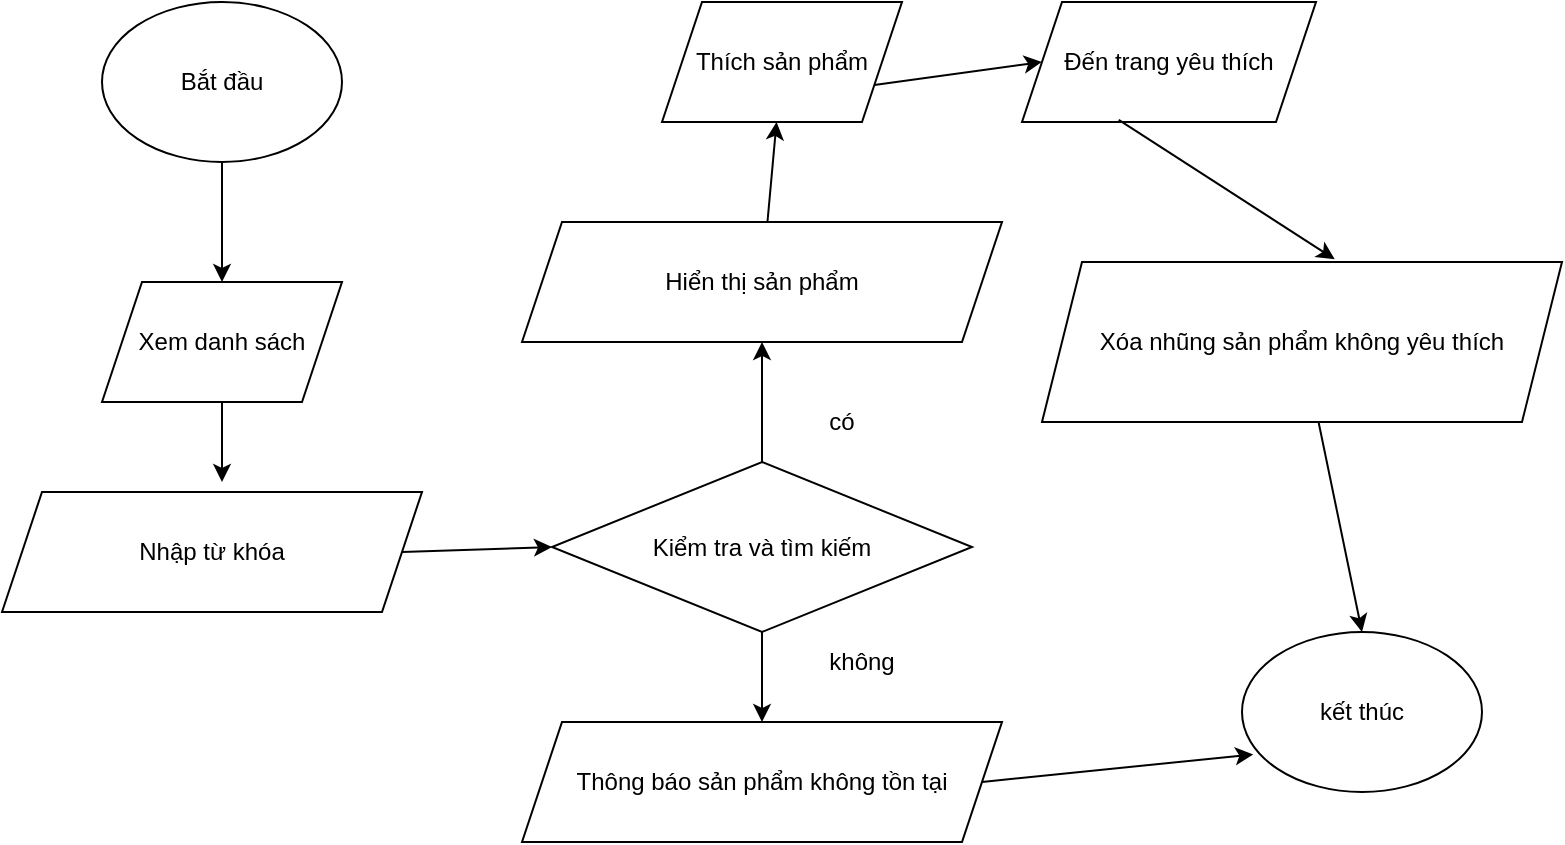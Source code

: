 <mxfile version="18.1.3" type="github">
  <diagram id="s9yiXaFYL5x4MdVWGGa1" name="Page-1">
    <mxGraphModel dx="1038" dy="547" grid="1" gridSize="10" guides="1" tooltips="1" connect="1" arrows="1" fold="1" page="1" pageScale="1" pageWidth="1654" pageHeight="2336" math="0" shadow="0">
      <root>
        <mxCell id="0" />
        <mxCell id="1" parent="0" />
        <mxCell id="kFVsWNj93qaaP_Dc7nVV-2" value="Bắt đầu" style="ellipse;whiteSpace=wrap;html=1;" vertex="1" parent="1">
          <mxGeometry x="340" y="60" width="120" height="80" as="geometry" />
        </mxCell>
        <mxCell id="kFVsWNj93qaaP_Dc7nVV-3" value="Xem danh sách" style="shape=parallelogram;perimeter=parallelogramPerimeter;whiteSpace=wrap;html=1;fixedSize=1;" vertex="1" parent="1">
          <mxGeometry x="340" y="200" width="120" height="60" as="geometry" />
        </mxCell>
        <mxCell id="kFVsWNj93qaaP_Dc7nVV-9" value="" style="endArrow=classic;html=1;rounded=0;entryX=0.5;entryY=1;entryDx=0;entryDy=0;" edge="1" parent="1" source="kFVsWNj93qaaP_Dc7nVV-14">
          <mxGeometry width="50" height="50" relative="1" as="geometry">
            <mxPoint x="710" y="110" as="sourcePoint" />
            <mxPoint x="670" y="230" as="targetPoint" />
          </mxGeometry>
        </mxCell>
        <mxCell id="kFVsWNj93qaaP_Dc7nVV-11" value="" style="endArrow=classic;html=1;rounded=0;exitX=0.5;exitY=1;exitDx=0;exitDy=0;" edge="1" parent="1" source="kFVsWNj93qaaP_Dc7nVV-2" target="kFVsWNj93qaaP_Dc7nVV-3">
          <mxGeometry width="50" height="50" relative="1" as="geometry">
            <mxPoint x="500" y="290" as="sourcePoint" />
            <mxPoint x="550" y="240" as="targetPoint" />
          </mxGeometry>
        </mxCell>
        <mxCell id="kFVsWNj93qaaP_Dc7nVV-12" value="" style="endArrow=classic;html=1;rounded=0;exitX=0.5;exitY=1;exitDx=0;exitDy=0;" edge="1" parent="1" source="kFVsWNj93qaaP_Dc7nVV-3">
          <mxGeometry width="50" height="50" relative="1" as="geometry">
            <mxPoint x="500" y="290" as="sourcePoint" />
            <mxPoint x="400" y="300" as="targetPoint" />
          </mxGeometry>
        </mxCell>
        <mxCell id="kFVsWNj93qaaP_Dc7nVV-13" value="Nhập từ khóa" style="shape=parallelogram;perimeter=parallelogramPerimeter;whiteSpace=wrap;html=1;fixedSize=1;" vertex="1" parent="1">
          <mxGeometry x="290" y="305" width="210" height="60" as="geometry" />
        </mxCell>
        <mxCell id="kFVsWNj93qaaP_Dc7nVV-14" value="Kiểm tra và tìm kiếm" style="rhombus;whiteSpace=wrap;html=1;" vertex="1" parent="1">
          <mxGeometry x="565" y="290" width="210" height="85" as="geometry" />
        </mxCell>
        <mxCell id="kFVsWNj93qaaP_Dc7nVV-15" value="" style="endArrow=classic;html=1;rounded=0;exitX=1;exitY=0.5;exitDx=0;exitDy=0;entryX=0;entryY=0.5;entryDx=0;entryDy=0;" edge="1" parent="1" source="kFVsWNj93qaaP_Dc7nVV-13" target="kFVsWNj93qaaP_Dc7nVV-14">
          <mxGeometry width="50" height="50" relative="1" as="geometry">
            <mxPoint x="500" y="350" as="sourcePoint" />
            <mxPoint x="550" y="300" as="targetPoint" />
          </mxGeometry>
        </mxCell>
        <mxCell id="kFVsWNj93qaaP_Dc7nVV-17" value="Thông báo sản phẩm không tồn tại" style="shape=parallelogram;perimeter=parallelogramPerimeter;whiteSpace=wrap;html=1;fixedSize=1;" vertex="1" parent="1">
          <mxGeometry x="550" y="420" width="240" height="60" as="geometry" />
        </mxCell>
        <mxCell id="kFVsWNj93qaaP_Dc7nVV-18" value="" style="endArrow=classic;html=1;rounded=0;exitX=0.5;exitY=1;exitDx=0;exitDy=0;entryX=0.5;entryY=0;entryDx=0;entryDy=0;" edge="1" parent="1" source="kFVsWNj93qaaP_Dc7nVV-14" target="kFVsWNj93qaaP_Dc7nVV-17">
          <mxGeometry width="50" height="50" relative="1" as="geometry">
            <mxPoint x="500" y="430" as="sourcePoint" />
            <mxPoint x="550" y="380" as="targetPoint" />
          </mxGeometry>
        </mxCell>
        <mxCell id="kFVsWNj93qaaP_Dc7nVV-19" value="Hiển thị sản phẩm" style="shape=parallelogram;perimeter=parallelogramPerimeter;whiteSpace=wrap;html=1;fixedSize=1;" vertex="1" parent="1">
          <mxGeometry x="550" y="170" width="240" height="60" as="geometry" />
        </mxCell>
        <mxCell id="kFVsWNj93qaaP_Dc7nVV-20" value="kết thúc" style="ellipse;whiteSpace=wrap;html=1;" vertex="1" parent="1">
          <mxGeometry x="910" y="375" width="120" height="80" as="geometry" />
        </mxCell>
        <mxCell id="kFVsWNj93qaaP_Dc7nVV-22" value="" style="endArrow=classic;html=1;rounded=0;entryX=0.047;entryY=0.765;entryDx=0;entryDy=0;exitX=1;exitY=0.5;exitDx=0;exitDy=0;entryPerimeter=0;" edge="1" parent="1" source="kFVsWNj93qaaP_Dc7nVV-17" target="kFVsWNj93qaaP_Dc7nVV-20">
          <mxGeometry width="50" height="50" relative="1" as="geometry">
            <mxPoint x="500" y="360" as="sourcePoint" />
            <mxPoint x="550" y="310" as="targetPoint" />
          </mxGeometry>
        </mxCell>
        <mxCell id="kFVsWNj93qaaP_Dc7nVV-23" value="có" style="text;html=1;strokeColor=none;fillColor=none;align=center;verticalAlign=middle;whiteSpace=wrap;rounded=0;" vertex="1" parent="1">
          <mxGeometry x="680" y="255" width="60" height="30" as="geometry" />
        </mxCell>
        <mxCell id="kFVsWNj93qaaP_Dc7nVV-24" value="không" style="text;html=1;strokeColor=none;fillColor=none;align=center;verticalAlign=middle;whiteSpace=wrap;rounded=0;" vertex="1" parent="1">
          <mxGeometry x="690" y="375" width="60" height="30" as="geometry" />
        </mxCell>
        <mxCell id="kFVsWNj93qaaP_Dc7nVV-26" value="Thích sản phẩm" style="shape=parallelogram;perimeter=parallelogramPerimeter;whiteSpace=wrap;html=1;fixedSize=1;" vertex="1" parent="1">
          <mxGeometry x="620" y="60" width="120" height="60" as="geometry" />
        </mxCell>
        <mxCell id="kFVsWNj93qaaP_Dc7nVV-27" value="Đến trang yêu thích" style="shape=parallelogram;perimeter=parallelogramPerimeter;whiteSpace=wrap;html=1;fixedSize=1;" vertex="1" parent="1">
          <mxGeometry x="800" y="60" width="147" height="60" as="geometry" />
        </mxCell>
        <mxCell id="kFVsWNj93qaaP_Dc7nVV-28" value="" style="endArrow=classic;html=1;rounded=0;" edge="1" parent="1" source="kFVsWNj93qaaP_Dc7nVV-19" target="kFVsWNj93qaaP_Dc7nVV-26">
          <mxGeometry width="50" height="50" relative="1" as="geometry">
            <mxPoint x="500" y="290" as="sourcePoint" />
            <mxPoint x="550" y="240" as="targetPoint" />
          </mxGeometry>
        </mxCell>
        <mxCell id="kFVsWNj93qaaP_Dc7nVV-29" value="" style="endArrow=classic;html=1;rounded=0;entryX=0;entryY=0.5;entryDx=0;entryDy=0;exitX=1;exitY=0.75;exitDx=0;exitDy=0;" edge="1" parent="1" source="kFVsWNj93qaaP_Dc7nVV-26" target="kFVsWNj93qaaP_Dc7nVV-27">
          <mxGeometry width="50" height="50" relative="1" as="geometry">
            <mxPoint x="500" y="290" as="sourcePoint" />
            <mxPoint x="550" y="240" as="targetPoint" />
          </mxGeometry>
        </mxCell>
        <mxCell id="kFVsWNj93qaaP_Dc7nVV-30" value="Xóa nhũng sản phẩm không yêu thích" style="shape=parallelogram;perimeter=parallelogramPerimeter;whiteSpace=wrap;html=1;fixedSize=1;" vertex="1" parent="1">
          <mxGeometry x="810" y="190" width="260" height="80" as="geometry" />
        </mxCell>
        <mxCell id="kFVsWNj93qaaP_Dc7nVV-31" value="" style="endArrow=classic;html=1;rounded=0;entryX=0.563;entryY=-0.017;entryDx=0;entryDy=0;entryPerimeter=0;exitX=0.329;exitY=0.983;exitDx=0;exitDy=0;exitPerimeter=0;" edge="1" parent="1" source="kFVsWNj93qaaP_Dc7nVV-27" target="kFVsWNj93qaaP_Dc7nVV-30">
          <mxGeometry width="50" height="50" relative="1" as="geometry">
            <mxPoint x="600" y="280" as="sourcePoint" />
            <mxPoint x="650" y="230" as="targetPoint" />
          </mxGeometry>
        </mxCell>
        <mxCell id="kFVsWNj93qaaP_Dc7nVV-32" value="" style="endArrow=classic;html=1;rounded=0;entryX=0.5;entryY=0;entryDx=0;entryDy=0;" edge="1" parent="1" source="kFVsWNj93qaaP_Dc7nVV-30" target="kFVsWNj93qaaP_Dc7nVV-20">
          <mxGeometry width="50" height="50" relative="1" as="geometry">
            <mxPoint x="600" y="280" as="sourcePoint" />
            <mxPoint x="650" y="230" as="targetPoint" />
          </mxGeometry>
        </mxCell>
      </root>
    </mxGraphModel>
  </diagram>
</mxfile>
